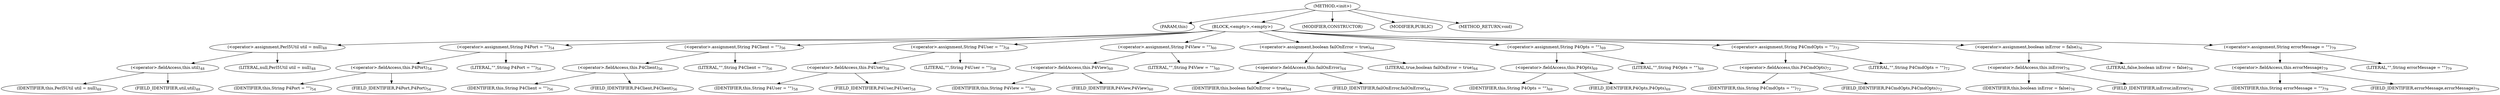 digraph "&lt;init&gt;" {  
"471" [label = <(METHOD,&lt;init&gt;)> ]
"472" [label = <(PARAM,this)> ]
"473" [label = <(BLOCK,&lt;empty&gt;,&lt;empty&gt;)> ]
"474" [label = <(&lt;operator&gt;.assignment,Perl5Util util = null)<SUB>48</SUB>> ]
"475" [label = <(&lt;operator&gt;.fieldAccess,this.util)<SUB>48</SUB>> ]
"476" [label = <(IDENTIFIER,this,Perl5Util util = null)<SUB>48</SUB>> ]
"477" [label = <(FIELD_IDENTIFIER,util,util)<SUB>48</SUB>> ]
"478" [label = <(LITERAL,null,Perl5Util util = null)<SUB>48</SUB>> ]
"479" [label = <(&lt;operator&gt;.assignment,String P4Port = &quot;&quot;)<SUB>54</SUB>> ]
"480" [label = <(&lt;operator&gt;.fieldAccess,this.P4Port)<SUB>54</SUB>> ]
"481" [label = <(IDENTIFIER,this,String P4Port = &quot;&quot;)<SUB>54</SUB>> ]
"482" [label = <(FIELD_IDENTIFIER,P4Port,P4Port)<SUB>54</SUB>> ]
"483" [label = <(LITERAL,&quot;&quot;,String P4Port = &quot;&quot;)<SUB>54</SUB>> ]
"484" [label = <(&lt;operator&gt;.assignment,String P4Client = &quot;&quot;)<SUB>56</SUB>> ]
"485" [label = <(&lt;operator&gt;.fieldAccess,this.P4Client)<SUB>56</SUB>> ]
"486" [label = <(IDENTIFIER,this,String P4Client = &quot;&quot;)<SUB>56</SUB>> ]
"487" [label = <(FIELD_IDENTIFIER,P4Client,P4Client)<SUB>56</SUB>> ]
"488" [label = <(LITERAL,&quot;&quot;,String P4Client = &quot;&quot;)<SUB>56</SUB>> ]
"489" [label = <(&lt;operator&gt;.assignment,String P4User = &quot;&quot;)<SUB>58</SUB>> ]
"490" [label = <(&lt;operator&gt;.fieldAccess,this.P4User)<SUB>58</SUB>> ]
"491" [label = <(IDENTIFIER,this,String P4User = &quot;&quot;)<SUB>58</SUB>> ]
"492" [label = <(FIELD_IDENTIFIER,P4User,P4User)<SUB>58</SUB>> ]
"493" [label = <(LITERAL,&quot;&quot;,String P4User = &quot;&quot;)<SUB>58</SUB>> ]
"494" [label = <(&lt;operator&gt;.assignment,String P4View = &quot;&quot;)<SUB>60</SUB>> ]
"495" [label = <(&lt;operator&gt;.fieldAccess,this.P4View)<SUB>60</SUB>> ]
"496" [label = <(IDENTIFIER,this,String P4View = &quot;&quot;)<SUB>60</SUB>> ]
"497" [label = <(FIELD_IDENTIFIER,P4View,P4View)<SUB>60</SUB>> ]
"498" [label = <(LITERAL,&quot;&quot;,String P4View = &quot;&quot;)<SUB>60</SUB>> ]
"499" [label = <(&lt;operator&gt;.assignment,boolean failOnError = true)<SUB>64</SUB>> ]
"500" [label = <(&lt;operator&gt;.fieldAccess,this.failOnError)<SUB>64</SUB>> ]
"501" [label = <(IDENTIFIER,this,boolean failOnError = true)<SUB>64</SUB>> ]
"502" [label = <(FIELD_IDENTIFIER,failOnError,failOnError)<SUB>64</SUB>> ]
"503" [label = <(LITERAL,true,boolean failOnError = true)<SUB>64</SUB>> ]
"504" [label = <(&lt;operator&gt;.assignment,String P4Opts = &quot;&quot;)<SUB>69</SUB>> ]
"505" [label = <(&lt;operator&gt;.fieldAccess,this.P4Opts)<SUB>69</SUB>> ]
"506" [label = <(IDENTIFIER,this,String P4Opts = &quot;&quot;)<SUB>69</SUB>> ]
"507" [label = <(FIELD_IDENTIFIER,P4Opts,P4Opts)<SUB>69</SUB>> ]
"508" [label = <(LITERAL,&quot;&quot;,String P4Opts = &quot;&quot;)<SUB>69</SUB>> ]
"509" [label = <(&lt;operator&gt;.assignment,String P4CmdOpts = &quot;&quot;)<SUB>72</SUB>> ]
"510" [label = <(&lt;operator&gt;.fieldAccess,this.P4CmdOpts)<SUB>72</SUB>> ]
"511" [label = <(IDENTIFIER,this,String P4CmdOpts = &quot;&quot;)<SUB>72</SUB>> ]
"512" [label = <(FIELD_IDENTIFIER,P4CmdOpts,P4CmdOpts)<SUB>72</SUB>> ]
"513" [label = <(LITERAL,&quot;&quot;,String P4CmdOpts = &quot;&quot;)<SUB>72</SUB>> ]
"514" [label = <(&lt;operator&gt;.assignment,boolean inError = false)<SUB>76</SUB>> ]
"515" [label = <(&lt;operator&gt;.fieldAccess,this.inError)<SUB>76</SUB>> ]
"516" [label = <(IDENTIFIER,this,boolean inError = false)<SUB>76</SUB>> ]
"517" [label = <(FIELD_IDENTIFIER,inError,inError)<SUB>76</SUB>> ]
"518" [label = <(LITERAL,false,boolean inError = false)<SUB>76</SUB>> ]
"519" [label = <(&lt;operator&gt;.assignment,String errorMessage = &quot;&quot;)<SUB>79</SUB>> ]
"520" [label = <(&lt;operator&gt;.fieldAccess,this.errorMessage)<SUB>79</SUB>> ]
"521" [label = <(IDENTIFIER,this,String errorMessage = &quot;&quot;)<SUB>79</SUB>> ]
"522" [label = <(FIELD_IDENTIFIER,errorMessage,errorMessage)<SUB>79</SUB>> ]
"523" [label = <(LITERAL,&quot;&quot;,String errorMessage = &quot;&quot;)<SUB>79</SUB>> ]
"524" [label = <(MODIFIER,CONSTRUCTOR)> ]
"525" [label = <(MODIFIER,PUBLIC)> ]
"526" [label = <(METHOD_RETURN,void)> ]
  "471" -> "472" 
  "471" -> "473" 
  "471" -> "524" 
  "471" -> "525" 
  "471" -> "526" 
  "473" -> "474" 
  "473" -> "479" 
  "473" -> "484" 
  "473" -> "489" 
  "473" -> "494" 
  "473" -> "499" 
  "473" -> "504" 
  "473" -> "509" 
  "473" -> "514" 
  "473" -> "519" 
  "474" -> "475" 
  "474" -> "478" 
  "475" -> "476" 
  "475" -> "477" 
  "479" -> "480" 
  "479" -> "483" 
  "480" -> "481" 
  "480" -> "482" 
  "484" -> "485" 
  "484" -> "488" 
  "485" -> "486" 
  "485" -> "487" 
  "489" -> "490" 
  "489" -> "493" 
  "490" -> "491" 
  "490" -> "492" 
  "494" -> "495" 
  "494" -> "498" 
  "495" -> "496" 
  "495" -> "497" 
  "499" -> "500" 
  "499" -> "503" 
  "500" -> "501" 
  "500" -> "502" 
  "504" -> "505" 
  "504" -> "508" 
  "505" -> "506" 
  "505" -> "507" 
  "509" -> "510" 
  "509" -> "513" 
  "510" -> "511" 
  "510" -> "512" 
  "514" -> "515" 
  "514" -> "518" 
  "515" -> "516" 
  "515" -> "517" 
  "519" -> "520" 
  "519" -> "523" 
  "520" -> "521" 
  "520" -> "522" 
}
